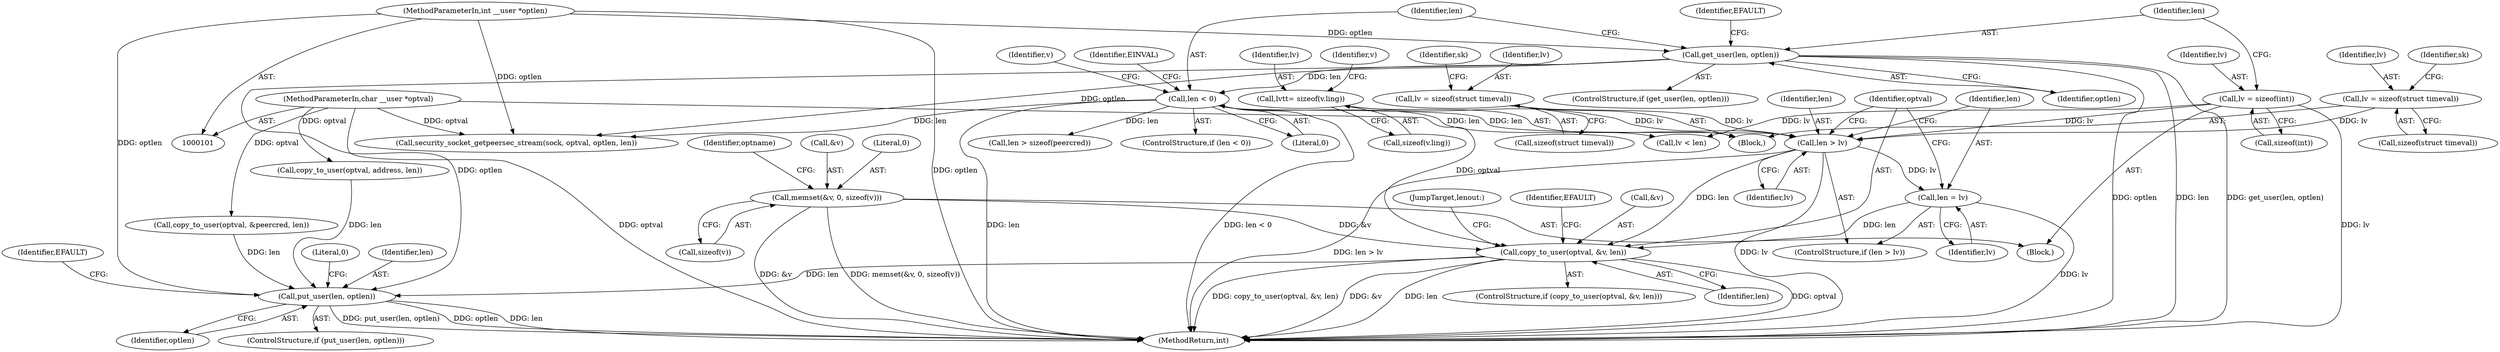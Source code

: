 digraph "0_linux_82981930125abfd39d7c8378a9cfdf5e1be2002b@API" {
"1000726" [label="(Call,copy_to_user(optval, &v, len))"];
"1000105" [label="(MethodParameterIn,char __user *optval)"];
"1000135" [label="(Call,memset(&v, 0, sizeof(v)))"];
"1000719" [label="(Call,len > lv)"];
"1000129" [label="(Call,len < 0)"];
"1000122" [label="(Call,get_user(len, optlen))"];
"1000106" [label="(MethodParameterIn,int __user *optlen)"];
"1000116" [label="(Call,lv = sizeof(int))"];
"1000293" [label="(Call,lv\t\t= sizeof(v.ling))"];
"1000475" [label="(Call,lv = sizeof(struct timeval))"];
"1000420" [label="(Call,lv = sizeof(struct timeval))"];
"1000722" [label="(Call,len = lv)"];
"1000736" [label="(Call,put_user(len, optlen))"];
"1000613" [label="(Call,copy_to_user(optval, address, len))"];
"1000135" [label="(Call,memset(&v, 0, sizeof(v)))"];
"1000563" [label="(Call,len > sizeof(peercred))"];
"1000138" [label="(Literal,0)"];
"1000736" [label="(Call,put_user(len, optlen))"];
"1000129" [label="(Call,len < 0)"];
"1000723" [label="(Identifier,len)"];
"1000128" [label="(ControlStructure,if (len < 0))"];
"1000295" [label="(Call,sizeof(v.ling))"];
"1000116" [label="(Call,lv = sizeof(int))"];
"1000302" [label="(Identifier,v)"];
"1000422" [label="(Call,sizeof(struct timeval))"];
"1000475" [label="(Call,lv = sizeof(struct timeval))"];
"1000142" [label="(Identifier,optname)"];
"1000482" [label="(Identifier,sk)"];
"1000606" [label="(Call,lv < len)"];
"1000127" [label="(Identifier,EFAULT)"];
"1000720" [label="(Identifier,len)"];
"1000294" [label="(Identifier,lv)"];
"1000730" [label="(Identifier,len)"];
"1000122" [label="(Call,get_user(len, optlen))"];
"1000727" [label="(Identifier,optval)"];
"1000130" [label="(Identifier,len)"];
"1000476" [label="(Identifier,lv)"];
"1000741" [label="(Identifier,EFAULT)"];
"1000725" [label="(ControlStructure,if (copy_to_user(optval, &v, len)))"];
"1000719" [label="(Call,len > lv)"];
"1000724" [label="(Identifier,lv)"];
"1000136" [label="(Call,&v)"];
"1000107" [label="(Block,)"];
"1000143" [label="(Block,)"];
"1000648" [label="(Call,security_socket_getpeersec_stream(sock, optval, optlen, len))"];
"1000737" [label="(Identifier,len)"];
"1000134" [label="(Identifier,EINVAL)"];
"1000131" [label="(Literal,0)"];
"1000123" [label="(Identifier,len)"];
"1000121" [label="(ControlStructure,if (get_user(len, optlen)))"];
"1000738" [label="(Identifier,optlen)"];
"1000117" [label="(Identifier,lv)"];
"1000477" [label="(Call,sizeof(struct timeval))"];
"1000427" [label="(Identifier,sk)"];
"1000722" [label="(Call,len = lv)"];
"1000721" [label="(Identifier,lv)"];
"1000735" [label="(ControlStructure,if (put_user(len, optlen)))"];
"1000733" [label="(Identifier,EFAULT)"];
"1000581" [label="(Call,copy_to_user(optval, &peercred, len))"];
"1000728" [label="(Call,&v)"];
"1000105" [label="(MethodParameterIn,char __user *optval)"];
"1000726" [label="(Call,copy_to_user(optval, &v, len))"];
"1000139" [label="(Call,sizeof(v))"];
"1000718" [label="(ControlStructure,if (len > lv))"];
"1000106" [label="(MethodParameterIn,int __user *optlen)"];
"1000743" [label="(Literal,0)"];
"1000744" [label="(MethodReturn,int)"];
"1000118" [label="(Call,sizeof(int))"];
"1000137" [label="(Identifier,v)"];
"1000421" [label="(Identifier,lv)"];
"1000420" [label="(Call,lv = sizeof(struct timeval))"];
"1000293" [label="(Call,lv\t\t= sizeof(v.ling))"];
"1000124" [label="(Identifier,optlen)"];
"1000734" [label="(JumpTarget,lenout:)"];
"1000726" -> "1000725"  [label="AST: "];
"1000726" -> "1000730"  [label="CFG: "];
"1000727" -> "1000726"  [label="AST: "];
"1000728" -> "1000726"  [label="AST: "];
"1000730" -> "1000726"  [label="AST: "];
"1000733" -> "1000726"  [label="CFG: "];
"1000734" -> "1000726"  [label="CFG: "];
"1000726" -> "1000744"  [label="DDG: len"];
"1000726" -> "1000744"  [label="DDG: optval"];
"1000726" -> "1000744"  [label="DDG: copy_to_user(optval, &v, len)"];
"1000726" -> "1000744"  [label="DDG: &v"];
"1000105" -> "1000726"  [label="DDG: optval"];
"1000135" -> "1000726"  [label="DDG: &v"];
"1000719" -> "1000726"  [label="DDG: len"];
"1000722" -> "1000726"  [label="DDG: len"];
"1000726" -> "1000736"  [label="DDG: len"];
"1000105" -> "1000101"  [label="AST: "];
"1000105" -> "1000744"  [label="DDG: optval"];
"1000105" -> "1000581"  [label="DDG: optval"];
"1000105" -> "1000613"  [label="DDG: optval"];
"1000105" -> "1000648"  [label="DDG: optval"];
"1000135" -> "1000107"  [label="AST: "];
"1000135" -> "1000139"  [label="CFG: "];
"1000136" -> "1000135"  [label="AST: "];
"1000138" -> "1000135"  [label="AST: "];
"1000139" -> "1000135"  [label="AST: "];
"1000142" -> "1000135"  [label="CFG: "];
"1000135" -> "1000744"  [label="DDG: memset(&v, 0, sizeof(v))"];
"1000135" -> "1000744"  [label="DDG: &v"];
"1000719" -> "1000718"  [label="AST: "];
"1000719" -> "1000721"  [label="CFG: "];
"1000720" -> "1000719"  [label="AST: "];
"1000721" -> "1000719"  [label="AST: "];
"1000723" -> "1000719"  [label="CFG: "];
"1000727" -> "1000719"  [label="CFG: "];
"1000719" -> "1000744"  [label="DDG: lv"];
"1000719" -> "1000744"  [label="DDG: len > lv"];
"1000129" -> "1000719"  [label="DDG: len"];
"1000116" -> "1000719"  [label="DDG: lv"];
"1000293" -> "1000719"  [label="DDG: lv"];
"1000475" -> "1000719"  [label="DDG: lv"];
"1000420" -> "1000719"  [label="DDG: lv"];
"1000719" -> "1000722"  [label="DDG: lv"];
"1000129" -> "1000128"  [label="AST: "];
"1000129" -> "1000131"  [label="CFG: "];
"1000130" -> "1000129"  [label="AST: "];
"1000131" -> "1000129"  [label="AST: "];
"1000134" -> "1000129"  [label="CFG: "];
"1000137" -> "1000129"  [label="CFG: "];
"1000129" -> "1000744"  [label="DDG: len"];
"1000129" -> "1000744"  [label="DDG: len < 0"];
"1000122" -> "1000129"  [label="DDG: len"];
"1000129" -> "1000563"  [label="DDG: len"];
"1000129" -> "1000606"  [label="DDG: len"];
"1000129" -> "1000648"  [label="DDG: len"];
"1000122" -> "1000121"  [label="AST: "];
"1000122" -> "1000124"  [label="CFG: "];
"1000123" -> "1000122"  [label="AST: "];
"1000124" -> "1000122"  [label="AST: "];
"1000127" -> "1000122"  [label="CFG: "];
"1000130" -> "1000122"  [label="CFG: "];
"1000122" -> "1000744"  [label="DDG: len"];
"1000122" -> "1000744"  [label="DDG: get_user(len, optlen)"];
"1000122" -> "1000744"  [label="DDG: optlen"];
"1000106" -> "1000122"  [label="DDG: optlen"];
"1000122" -> "1000648"  [label="DDG: optlen"];
"1000122" -> "1000736"  [label="DDG: optlen"];
"1000106" -> "1000101"  [label="AST: "];
"1000106" -> "1000744"  [label="DDG: optlen"];
"1000106" -> "1000648"  [label="DDG: optlen"];
"1000106" -> "1000736"  [label="DDG: optlen"];
"1000116" -> "1000107"  [label="AST: "];
"1000116" -> "1000118"  [label="CFG: "];
"1000117" -> "1000116"  [label="AST: "];
"1000118" -> "1000116"  [label="AST: "];
"1000123" -> "1000116"  [label="CFG: "];
"1000116" -> "1000744"  [label="DDG: lv"];
"1000116" -> "1000606"  [label="DDG: lv"];
"1000293" -> "1000143"  [label="AST: "];
"1000293" -> "1000295"  [label="CFG: "];
"1000294" -> "1000293"  [label="AST: "];
"1000295" -> "1000293"  [label="AST: "];
"1000302" -> "1000293"  [label="CFG: "];
"1000475" -> "1000143"  [label="AST: "];
"1000475" -> "1000477"  [label="CFG: "];
"1000476" -> "1000475"  [label="AST: "];
"1000477" -> "1000475"  [label="AST: "];
"1000482" -> "1000475"  [label="CFG: "];
"1000420" -> "1000143"  [label="AST: "];
"1000420" -> "1000422"  [label="CFG: "];
"1000421" -> "1000420"  [label="AST: "];
"1000422" -> "1000420"  [label="AST: "];
"1000427" -> "1000420"  [label="CFG: "];
"1000722" -> "1000718"  [label="AST: "];
"1000722" -> "1000724"  [label="CFG: "];
"1000723" -> "1000722"  [label="AST: "];
"1000724" -> "1000722"  [label="AST: "];
"1000727" -> "1000722"  [label="CFG: "];
"1000722" -> "1000744"  [label="DDG: lv"];
"1000736" -> "1000735"  [label="AST: "];
"1000736" -> "1000738"  [label="CFG: "];
"1000737" -> "1000736"  [label="AST: "];
"1000738" -> "1000736"  [label="AST: "];
"1000741" -> "1000736"  [label="CFG: "];
"1000743" -> "1000736"  [label="CFG: "];
"1000736" -> "1000744"  [label="DDG: optlen"];
"1000736" -> "1000744"  [label="DDG: len"];
"1000736" -> "1000744"  [label="DDG: put_user(len, optlen)"];
"1000613" -> "1000736"  [label="DDG: len"];
"1000581" -> "1000736"  [label="DDG: len"];
}
